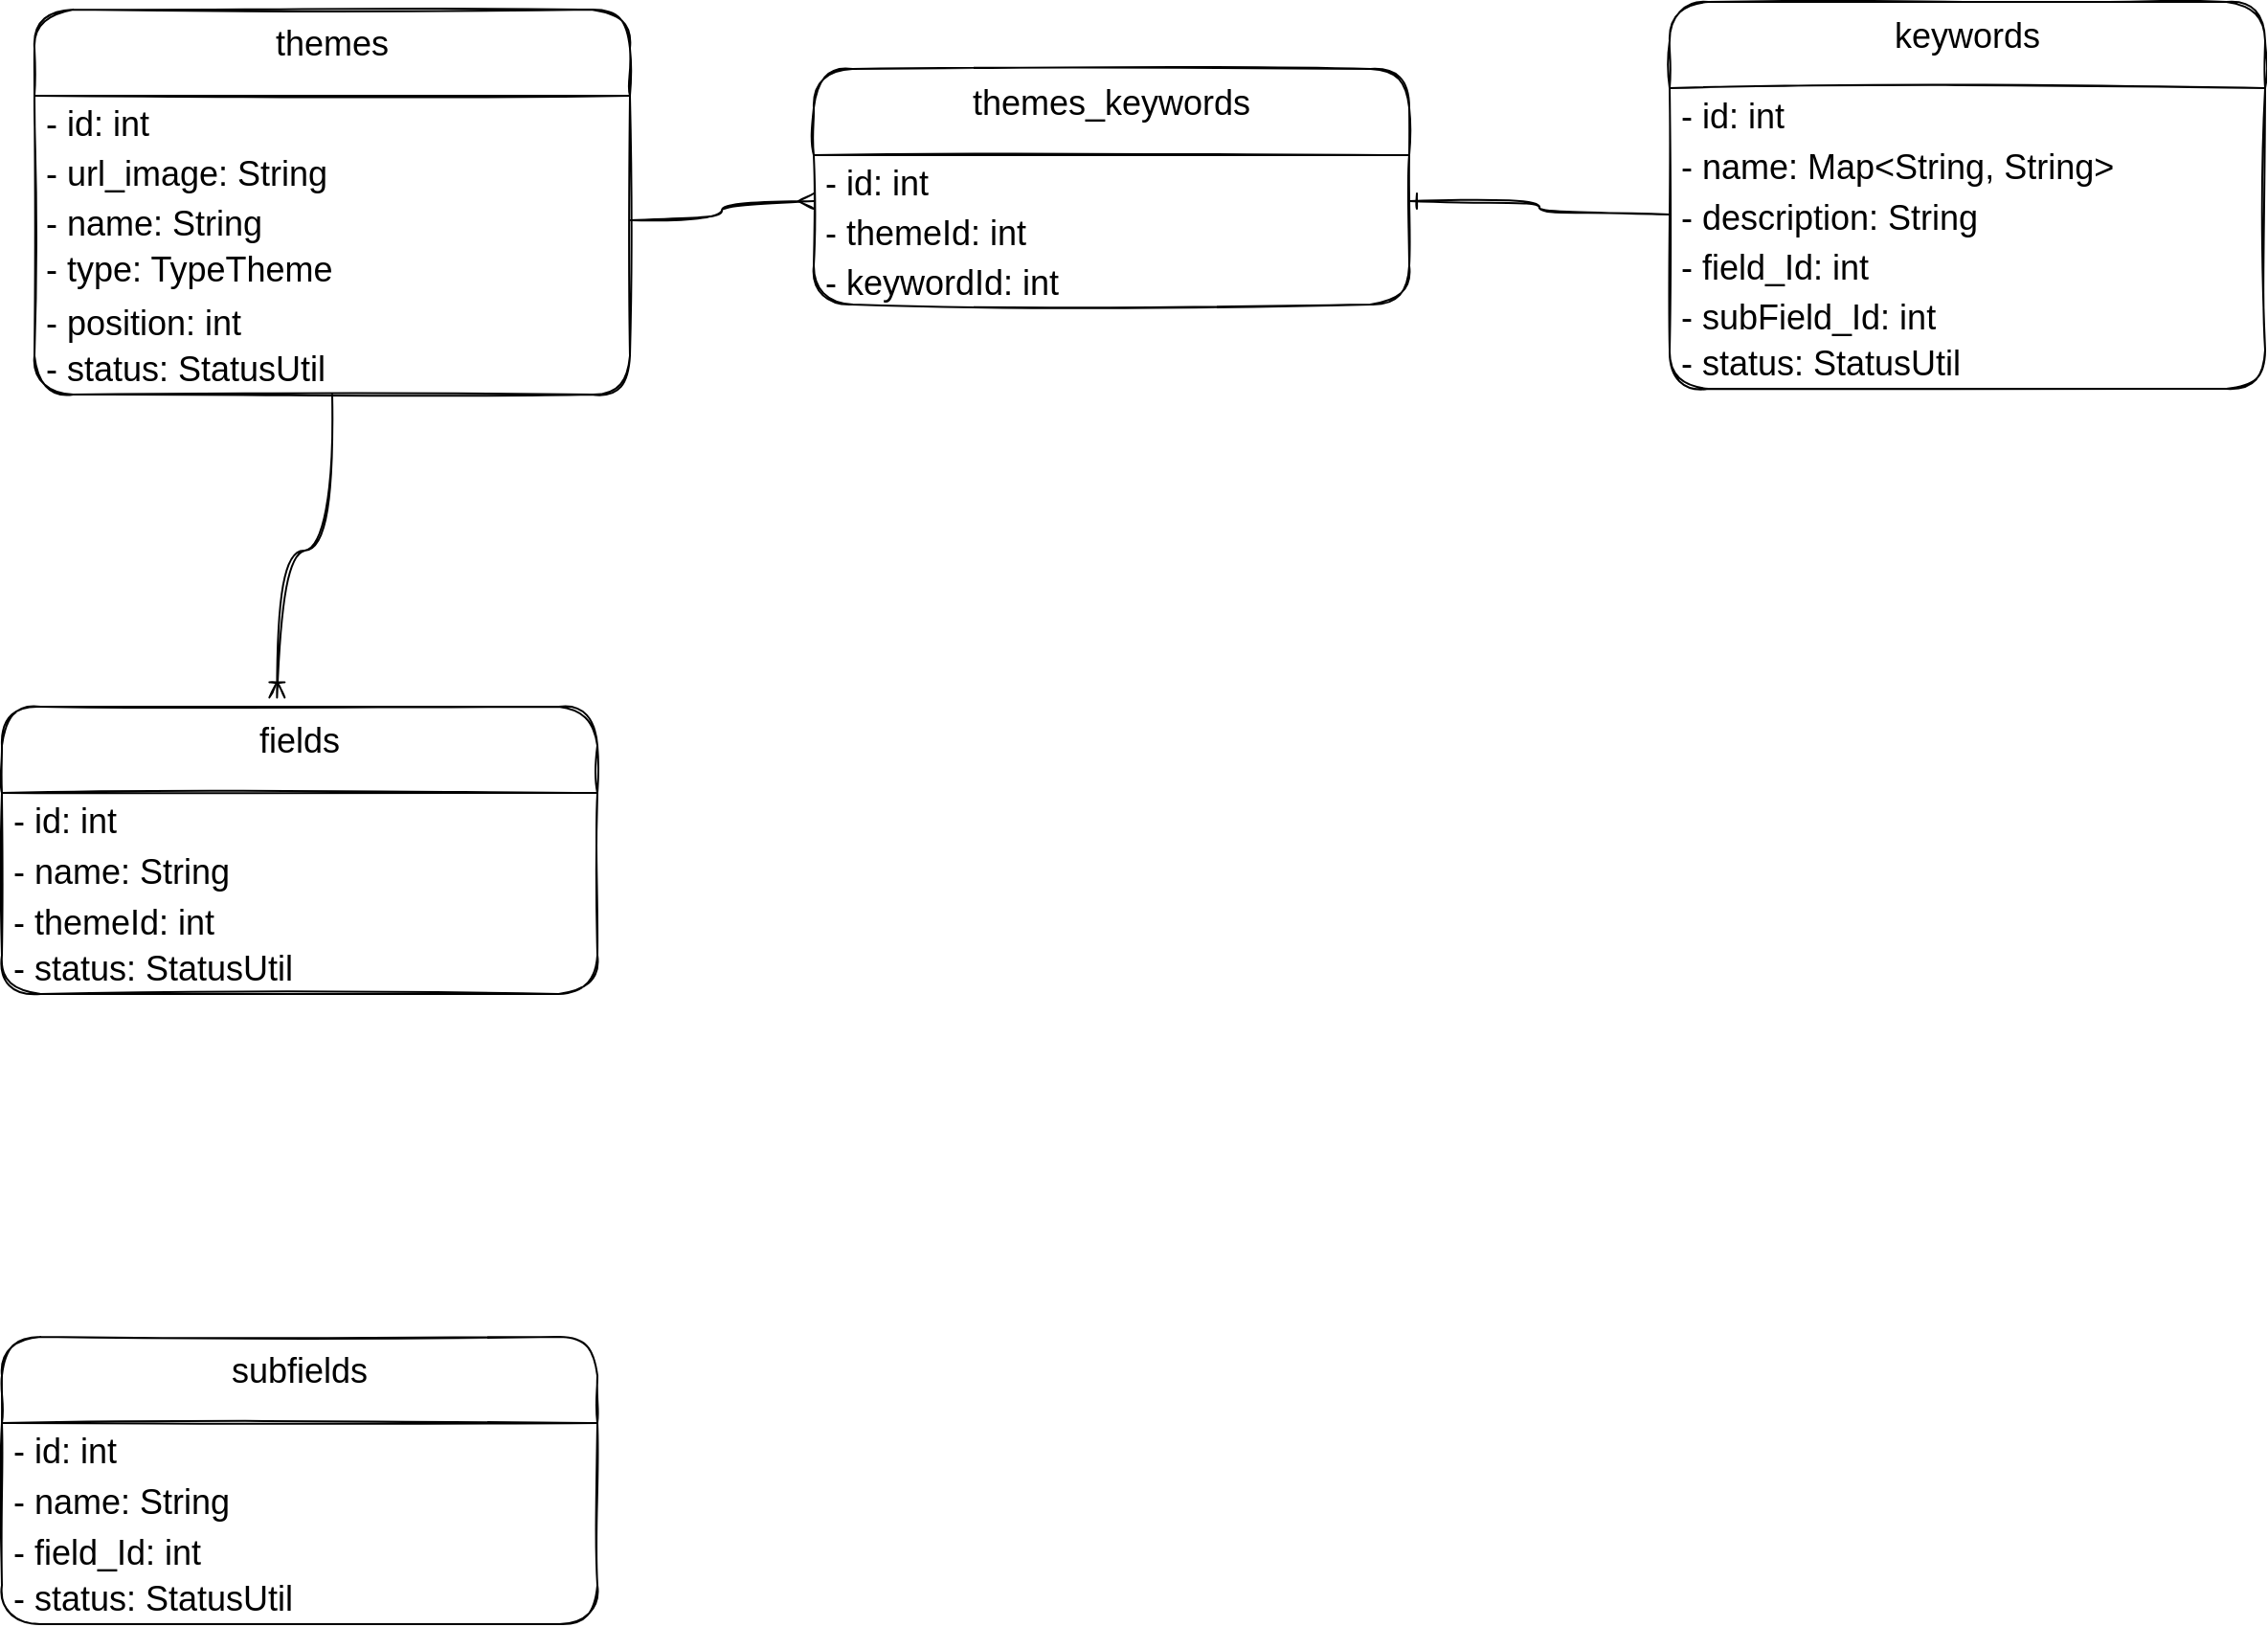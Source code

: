 <mxfile version="14.9.6" type="github">
  <diagram id="C5RBs43oDa-KdzZeNtuy" name="Page-1">
    <mxGraphModel dx="1678" dy="962" grid="0" gridSize="10" guides="1" tooltips="1" connect="1" arrows="1" fold="1" page="0" pageScale="1" pageWidth="827" pageHeight="1169" math="0" shadow="0">
      <root>
        <mxCell id="WIyWlLk6GJQsqaUBKTNV-0" />
        <mxCell id="WIyWlLk6GJQsqaUBKTNV-1" parent="WIyWlLk6GJQsqaUBKTNV-0" />
        <mxCell id="-CNL-VoJMd0v483ogC2z-43" style="edgeStyle=orthogonalEdgeStyle;curved=1;orthogonalLoop=1;jettySize=auto;html=1;entryX=0.462;entryY=-0.032;entryDx=0;entryDy=0;entryPerimeter=0;endArrow=ERoneToMany;endFill=0;sketch=1;" edge="1" parent="WIyWlLk6GJQsqaUBKTNV-1" source="-CNL-VoJMd0v483ogC2z-0" target="-CNL-VoJMd0v483ogC2z-36">
          <mxGeometry relative="1" as="geometry" />
        </mxCell>
        <mxCell id="-CNL-VoJMd0v483ogC2z-0" value="themes&#xa;" style="swimlane;fontStyle=0;childLayout=stackLayout;horizontal=1;startSize=45;fillColor=none;horizontalStack=0;resizeParent=1;resizeParentMax=0;resizeLast=0;collapsible=1;marginBottom=0;verticalAlign=top;fontSize=18;sketch=1;rounded=1;" vertex="1" parent="WIyWlLk6GJQsqaUBKTNV-1">
          <mxGeometry x="22" y="151" width="311" height="201" as="geometry" />
        </mxCell>
        <mxCell id="-CNL-VoJMd0v483ogC2z-1" value="- id: int" style="text;strokeColor=none;fillColor=none;align=left;verticalAlign=middle;spacingLeft=4;spacingRight=4;overflow=hidden;rotatable=0;points=[[0,0.5],[1,0.5]];portConstraint=eastwest;fontSize=18;sketch=1;rounded=1;" vertex="1" parent="-CNL-VoJMd0v483ogC2z-0">
          <mxGeometry y="45" width="311" height="26" as="geometry" />
        </mxCell>
        <mxCell id="-CNL-VoJMd0v483ogC2z-2" value="- url_image: String" style="text;strokeColor=none;fillColor=none;align=left;verticalAlign=middle;spacingLeft=4;spacingRight=4;overflow=hidden;rotatable=0;points=[[0,0.5],[1,0.5]];portConstraint=eastwest;fontSize=18;sketch=1;rounded=1;" vertex="1" parent="-CNL-VoJMd0v483ogC2z-0">
          <mxGeometry y="71" width="311" height="26" as="geometry" />
        </mxCell>
        <mxCell id="-CNL-VoJMd0v483ogC2z-3" value="- name: String" style="text;strokeColor=none;fillColor=none;align=left;verticalAlign=middle;spacingLeft=4;spacingRight=4;overflow=hidden;rotatable=0;points=[[0,0.5],[1,0.5]];portConstraint=eastwest;fontSize=18;sketch=1;rounded=1;" vertex="1" parent="-CNL-VoJMd0v483ogC2z-0">
          <mxGeometry y="97" width="311" height="26" as="geometry" />
        </mxCell>
        <mxCell id="-CNL-VoJMd0v483ogC2z-8" value="- type: TypeTheme&#xa;" style="text;strokeColor=none;fillColor=none;align=left;verticalAlign=middle;spacingLeft=4;spacingRight=4;overflow=hidden;rotatable=0;points=[[0,0.5],[1,0.5]];portConstraint=eastwest;fontSize=18;sketch=1;rounded=1;" vertex="1" parent="-CNL-VoJMd0v483ogC2z-0">
          <mxGeometry y="123" width="311" height="26" as="geometry" />
        </mxCell>
        <mxCell id="-CNL-VoJMd0v483ogC2z-9" value="- position: int" style="text;strokeColor=none;fillColor=none;align=left;verticalAlign=middle;spacingLeft=4;spacingRight=4;overflow=hidden;rotatable=0;points=[[0,0.5],[1,0.5]];portConstraint=eastwest;fontSize=18;sketch=1;rounded=1;" vertex="1" parent="-CNL-VoJMd0v483ogC2z-0">
          <mxGeometry y="149" width="311" height="26" as="geometry" />
        </mxCell>
        <mxCell id="-CNL-VoJMd0v483ogC2z-10" value="- status: StatusUtil&#xa;" style="text;strokeColor=none;fillColor=none;align=left;verticalAlign=middle;spacingLeft=4;spacingRight=4;overflow=hidden;rotatable=0;points=[[0,0.5],[1,0.5]];portConstraint=eastwest;fontSize=18;sketch=1;rounded=1;" vertex="1" parent="-CNL-VoJMd0v483ogC2z-0">
          <mxGeometry y="175" width="311" height="26" as="geometry" />
        </mxCell>
        <mxCell id="-CNL-VoJMd0v483ogC2z-12" value="keywords" style="swimlane;fontStyle=0;childLayout=stackLayout;horizontal=1;startSize=45;fillColor=none;horizontalStack=0;resizeParent=1;resizeParentMax=0;resizeLast=0;collapsible=1;marginBottom=0;verticalAlign=top;fontSize=18;sketch=1;rounded=1;" vertex="1" parent="WIyWlLk6GJQsqaUBKTNV-1">
          <mxGeometry x="876" y="147" width="311" height="202" as="geometry" />
        </mxCell>
        <mxCell id="-CNL-VoJMd0v483ogC2z-13" value="- id: int" style="text;strokeColor=none;fillColor=none;align=left;verticalAlign=middle;spacingLeft=4;spacingRight=4;overflow=hidden;rotatable=0;points=[[0,0.5],[1,0.5]];portConstraint=eastwest;fontSize=18;sketch=1;rounded=1;" vertex="1" parent="-CNL-VoJMd0v483ogC2z-12">
          <mxGeometry y="45" width="311" height="26" as="geometry" />
        </mxCell>
        <mxCell id="-CNL-VoJMd0v483ogC2z-15" value="- name: Map&lt;String, String&gt;" style="text;strokeColor=none;fillColor=none;align=left;verticalAlign=middle;spacingLeft=4;spacingRight=4;overflow=hidden;rotatable=0;points=[[0,0.5],[1,0.5]];portConstraint=eastwest;fontSize=18;sketch=1;rounded=1;" vertex="1" parent="-CNL-VoJMd0v483ogC2z-12">
          <mxGeometry y="71" width="311" height="27" as="geometry" />
        </mxCell>
        <mxCell id="-CNL-VoJMd0v483ogC2z-16" value="- description: String" style="text;strokeColor=none;fillColor=none;align=left;verticalAlign=middle;spacingLeft=4;spacingRight=4;overflow=hidden;rotatable=0;points=[[0,0.5],[1,0.5]];portConstraint=eastwest;fontSize=18;sketch=1;rounded=1;" vertex="1" parent="-CNL-VoJMd0v483ogC2z-12">
          <mxGeometry y="98" width="311" height="26" as="geometry" />
        </mxCell>
        <mxCell id="-CNL-VoJMd0v483ogC2z-17" value="- field_Id: int" style="text;strokeColor=none;fillColor=none;align=left;verticalAlign=middle;spacingLeft=4;spacingRight=4;overflow=hidden;rotatable=0;points=[[0,0.5],[1,0.5]];portConstraint=eastwest;fontSize=18;sketch=1;rounded=1;" vertex="1" parent="-CNL-VoJMd0v483ogC2z-12">
          <mxGeometry y="124" width="311" height="26" as="geometry" />
        </mxCell>
        <mxCell id="-CNL-VoJMd0v483ogC2z-19" value="- subField_Id: int" style="text;strokeColor=none;fillColor=none;align=left;verticalAlign=middle;spacingLeft=4;spacingRight=4;overflow=hidden;rotatable=0;points=[[0,0.5],[1,0.5]];portConstraint=eastwest;fontSize=18;sketch=1;rounded=1;" vertex="1" parent="-CNL-VoJMd0v483ogC2z-12">
          <mxGeometry y="150" width="311" height="26" as="geometry" />
        </mxCell>
        <mxCell id="-CNL-VoJMd0v483ogC2z-18" value="- status: StatusUtil&#xa;" style="text;strokeColor=none;fillColor=none;align=left;verticalAlign=middle;spacingLeft=4;spacingRight=4;overflow=hidden;rotatable=0;points=[[0,0.5],[1,0.5]];portConstraint=eastwest;fontSize=18;sketch=1;rounded=1;" vertex="1" parent="-CNL-VoJMd0v483ogC2z-12">
          <mxGeometry y="176" width="311" height="26" as="geometry" />
        </mxCell>
        <mxCell id="-CNL-VoJMd0v483ogC2z-20" value="themes_keywords&#xa;&#xa;" style="swimlane;fontStyle=0;childLayout=stackLayout;horizontal=1;startSize=45;fillColor=none;horizontalStack=0;resizeParent=1;resizeParentMax=0;resizeLast=0;collapsible=1;marginBottom=0;verticalAlign=top;fontSize=18;sketch=1;rounded=1;" vertex="1" parent="WIyWlLk6GJQsqaUBKTNV-1">
          <mxGeometry x="429" y="182" width="311" height="123" as="geometry" />
        </mxCell>
        <mxCell id="-CNL-VoJMd0v483ogC2z-21" value="- id: int" style="text;strokeColor=none;fillColor=none;align=left;verticalAlign=middle;spacingLeft=4;spacingRight=4;overflow=hidden;rotatable=0;points=[[0,0.5],[1,0.5]];portConstraint=eastwest;fontSize=18;sketch=1;rounded=1;" vertex="1" parent="-CNL-VoJMd0v483ogC2z-20">
          <mxGeometry y="45" width="311" height="26" as="geometry" />
        </mxCell>
        <mxCell id="-CNL-VoJMd0v483ogC2z-22" value="- themeId: int" style="text;strokeColor=none;fillColor=none;align=left;verticalAlign=middle;spacingLeft=4;spacingRight=4;overflow=hidden;rotatable=0;points=[[0,0.5],[1,0.5]];portConstraint=eastwest;fontSize=18;sketch=1;rounded=1;" vertex="1" parent="-CNL-VoJMd0v483ogC2z-20">
          <mxGeometry y="71" width="311" height="26" as="geometry" />
        </mxCell>
        <mxCell id="-CNL-VoJMd0v483ogC2z-26" value="- keywordId: int" style="text;strokeColor=none;fillColor=none;align=left;verticalAlign=middle;spacingLeft=4;spacingRight=4;overflow=hidden;rotatable=0;points=[[0,0.5],[1,0.5]];portConstraint=eastwest;fontSize=18;sketch=1;rounded=1;" vertex="1" parent="-CNL-VoJMd0v483ogC2z-20">
          <mxGeometry y="97" width="311" height="26" as="geometry" />
        </mxCell>
        <mxCell id="-CNL-VoJMd0v483ogC2z-27" style="edgeStyle=orthogonalEdgeStyle;curved=1;orthogonalLoop=1;jettySize=auto;html=1;entryX=0;entryY=-0.077;entryDx=0;entryDy=0;entryPerimeter=0;fontSize=18;endArrow=ERmany;endFill=0;strokeWidth=1;sketch=1;" edge="1" parent="WIyWlLk6GJQsqaUBKTNV-1" source="-CNL-VoJMd0v483ogC2z-3" target="-CNL-VoJMd0v483ogC2z-22">
          <mxGeometry relative="1" as="geometry" />
        </mxCell>
        <mxCell id="-CNL-VoJMd0v483ogC2z-28" style="edgeStyle=orthogonalEdgeStyle;curved=1;orthogonalLoop=1;jettySize=auto;html=1;entryX=1;entryY=-0.077;entryDx=0;entryDy=0;entryPerimeter=0;fontSize=18;endArrow=ERone;endFill=0;sketch=1;" edge="1" parent="WIyWlLk6GJQsqaUBKTNV-1" source="-CNL-VoJMd0v483ogC2z-16" target="-CNL-VoJMd0v483ogC2z-22">
          <mxGeometry relative="1" as="geometry" />
        </mxCell>
        <mxCell id="-CNL-VoJMd0v483ogC2z-29" value="subfields" style="swimlane;fontStyle=0;childLayout=stackLayout;horizontal=1;startSize=45;fillColor=none;horizontalStack=0;resizeParent=1;resizeParentMax=0;resizeLast=0;collapsible=1;marginBottom=0;verticalAlign=top;fontSize=18;sketch=1;rounded=1;" vertex="1" parent="WIyWlLk6GJQsqaUBKTNV-1">
          <mxGeometry x="5" y="844" width="311" height="150" as="geometry" />
        </mxCell>
        <mxCell id="-CNL-VoJMd0v483ogC2z-30" value="- id: int" style="text;strokeColor=none;fillColor=none;align=left;verticalAlign=middle;spacingLeft=4;spacingRight=4;overflow=hidden;rotatable=0;points=[[0,0.5],[1,0.5]];portConstraint=eastwest;fontSize=18;sketch=1;rounded=1;" vertex="1" parent="-CNL-VoJMd0v483ogC2z-29">
          <mxGeometry y="45" width="311" height="26" as="geometry" />
        </mxCell>
        <mxCell id="-CNL-VoJMd0v483ogC2z-31" value="- name: String" style="text;strokeColor=none;fillColor=none;align=left;verticalAlign=middle;spacingLeft=4;spacingRight=4;overflow=hidden;rotatable=0;points=[[0,0.5],[1,0.5]];portConstraint=eastwest;fontSize=18;sketch=1;rounded=1;" vertex="1" parent="-CNL-VoJMd0v483ogC2z-29">
          <mxGeometry y="71" width="311" height="27" as="geometry" />
        </mxCell>
        <mxCell id="-CNL-VoJMd0v483ogC2z-33" value="- field_Id: int" style="text;strokeColor=none;fillColor=none;align=left;verticalAlign=middle;spacingLeft=4;spacingRight=4;overflow=hidden;rotatable=0;points=[[0,0.5],[1,0.5]];portConstraint=eastwest;fontSize=18;sketch=1;rounded=1;" vertex="1" parent="-CNL-VoJMd0v483ogC2z-29">
          <mxGeometry y="98" width="311" height="26" as="geometry" />
        </mxCell>
        <mxCell id="-CNL-VoJMd0v483ogC2z-35" value="- status: StatusUtil&#xa;" style="text;strokeColor=none;fillColor=none;align=left;verticalAlign=middle;spacingLeft=4;spacingRight=4;overflow=hidden;rotatable=0;points=[[0,0.5],[1,0.5]];portConstraint=eastwest;fontSize=18;sketch=1;rounded=1;" vertex="1" parent="-CNL-VoJMd0v483ogC2z-29">
          <mxGeometry y="124" width="311" height="26" as="geometry" />
        </mxCell>
        <mxCell id="-CNL-VoJMd0v483ogC2z-36" value="fields" style="swimlane;fontStyle=0;childLayout=stackLayout;horizontal=1;startSize=45;fillColor=none;horizontalStack=0;resizeParent=1;resizeParentMax=0;resizeLast=0;collapsible=1;marginBottom=0;verticalAlign=top;fontSize=18;sketch=1;rounded=1;" vertex="1" parent="WIyWlLk6GJQsqaUBKTNV-1">
          <mxGeometry x="5" y="515" width="311" height="150" as="geometry" />
        </mxCell>
        <mxCell id="-CNL-VoJMd0v483ogC2z-37" value="- id: int" style="text;strokeColor=none;fillColor=none;align=left;verticalAlign=middle;spacingLeft=4;spacingRight=4;overflow=hidden;rotatable=0;points=[[0,0.5],[1,0.5]];portConstraint=eastwest;fontSize=18;sketch=1;rounded=1;" vertex="1" parent="-CNL-VoJMd0v483ogC2z-36">
          <mxGeometry y="45" width="311" height="26" as="geometry" />
        </mxCell>
        <mxCell id="-CNL-VoJMd0v483ogC2z-38" value="- name: String" style="text;strokeColor=none;fillColor=none;align=left;verticalAlign=middle;spacingLeft=4;spacingRight=4;overflow=hidden;rotatable=0;points=[[0,0.5],[1,0.5]];portConstraint=eastwest;fontSize=18;sketch=1;rounded=1;" vertex="1" parent="-CNL-VoJMd0v483ogC2z-36">
          <mxGeometry y="71" width="311" height="27" as="geometry" />
        </mxCell>
        <mxCell id="-CNL-VoJMd0v483ogC2z-40" value="- themeId: int" style="text;strokeColor=none;fillColor=none;align=left;verticalAlign=middle;spacingLeft=4;spacingRight=4;overflow=hidden;rotatable=0;points=[[0,0.5],[1,0.5]];portConstraint=eastwest;fontSize=18;sketch=1;rounded=1;" vertex="1" parent="-CNL-VoJMd0v483ogC2z-36">
          <mxGeometry y="98" width="311" height="26" as="geometry" />
        </mxCell>
        <mxCell id="-CNL-VoJMd0v483ogC2z-42" value="- status: StatusUtil&#xa;" style="text;strokeColor=none;fillColor=none;align=left;verticalAlign=middle;spacingLeft=4;spacingRight=4;overflow=hidden;rotatable=0;points=[[0,0.5],[1,0.5]];portConstraint=eastwest;fontSize=18;sketch=1;rounded=1;" vertex="1" parent="-CNL-VoJMd0v483ogC2z-36">
          <mxGeometry y="124" width="311" height="26" as="geometry" />
        </mxCell>
      </root>
    </mxGraphModel>
  </diagram>
</mxfile>
